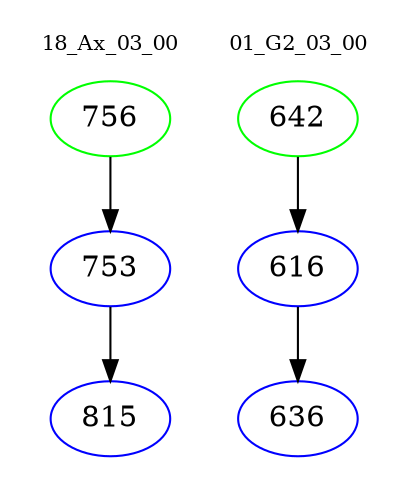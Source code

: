 digraph{
subgraph cluster_0 {
color = white
label = "18_Ax_03_00";
fontsize=10;
T0_756 [label="756", color="green"]
T0_756 -> T0_753 [color="black"]
T0_753 [label="753", color="blue"]
T0_753 -> T0_815 [color="black"]
T0_815 [label="815", color="blue"]
}
subgraph cluster_1 {
color = white
label = "01_G2_03_00";
fontsize=10;
T1_642 [label="642", color="green"]
T1_642 -> T1_616 [color="black"]
T1_616 [label="616", color="blue"]
T1_616 -> T1_636 [color="black"]
T1_636 [label="636", color="blue"]
}
}
